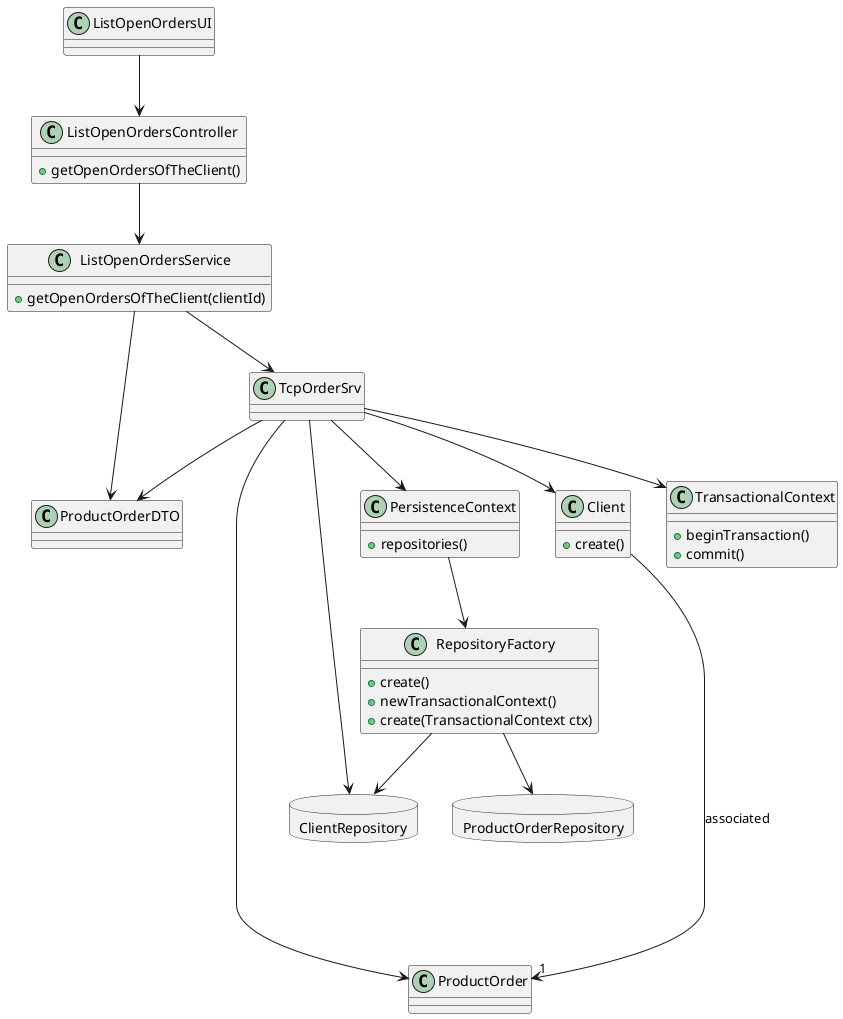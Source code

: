 @startuml
'https://plantuml.com/class-diagram



class ListOpenOrdersUI
class ListOpenOrdersController
class ListOpenOrdersService
class ProductOrder
class ProductOrderDTO
class TcpOrderSrv



class PersistenceContext{
+repositories()
}


class Client{
+create()
}

class TransactionalContext{
+beginTransaction()
+commit()
}


class ListOpenOrdersController {
+getOpenOrdersOfTheClient()
}

class ListOpenOrdersService {
+getOpenOrdersOfTheClient(clientId)

}



database ClientRepository{
}

database ProductOrderRepository {
}



class RepositoryFactory{
+create()
+newTransactionalContext()
+create(TransactionalContext ctx)
}

ListOpenOrdersUI --> ListOpenOrdersController
ListOpenOrdersController --> ListOpenOrdersService
ListOpenOrdersService --> TcpOrderSrv
ListOpenOrdersService --> ProductOrderDTO
TcpOrderSrv --> ClientRepository
TcpOrderSrv --> ProductOrderDTO
TcpOrderSrv --> ProductOrder
TcpOrderSrv --> Client


TcpOrderSrv -->PersistenceContext
TcpOrderSrv -->TransactionalContext

PersistenceContext -->RepositoryFactory
RepositoryFactory -->ClientRepository
RepositoryFactory -->ProductOrderRepository

Client -----> "1" ProductOrder : associated

@enduml